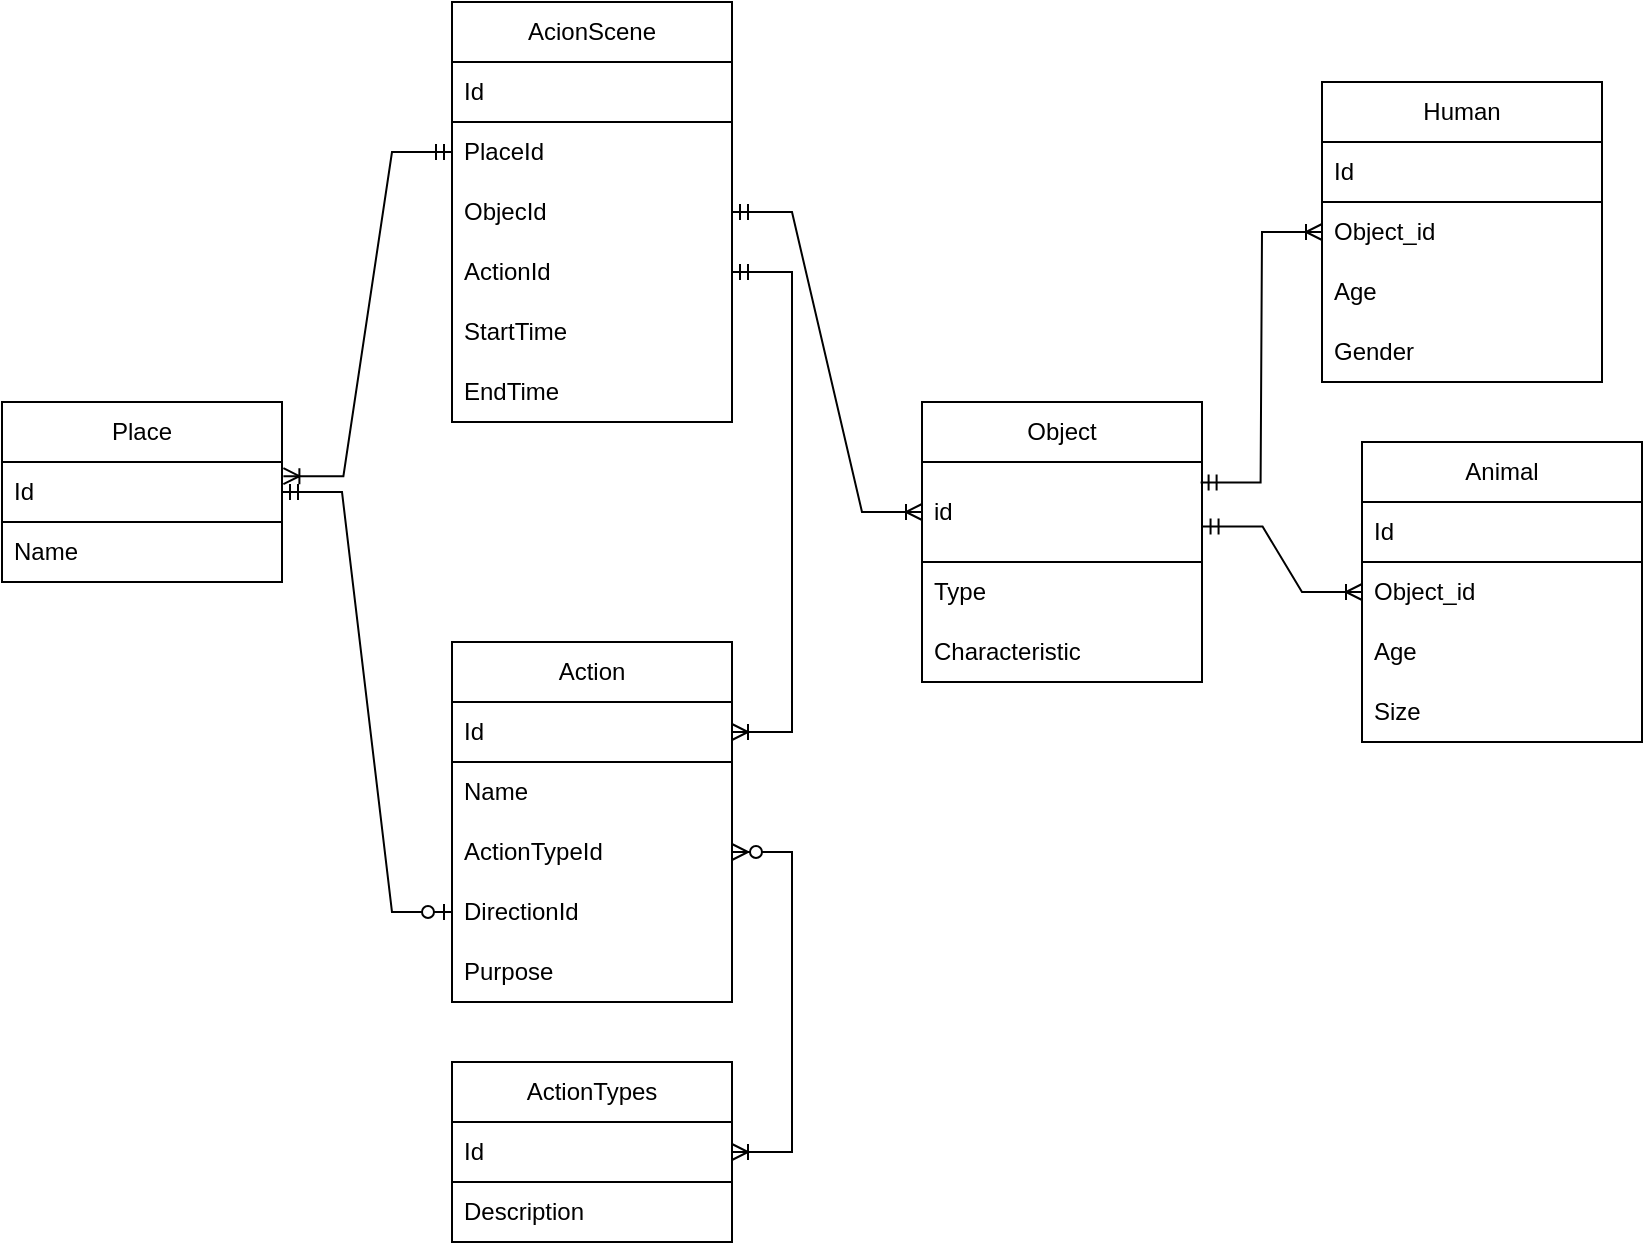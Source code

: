 <mxfile version="26.0.16">
  <diagram id="R2lEEEUBdFMjLlhIrx00" name="Page-1">
    <mxGraphModel dx="1032" dy="1097" grid="1" gridSize="10" guides="1" tooltips="1" connect="1" arrows="1" fold="1" page="1" pageScale="1" pageWidth="850" pageHeight="1100" math="0" shadow="0" extFonts="Permanent Marker^https://fonts.googleapis.com/css?family=Permanent+Marker">
      <root>
        <mxCell id="0" />
        <mxCell id="1" parent="0" />
        <mxCell id="vsuzV1kEayE2qYWUexti-72" value="AcionScene" style="swimlane;fontStyle=0;childLayout=stackLayout;horizontal=1;startSize=30;horizontalStack=0;resizeParent=1;resizeParentMax=0;resizeLast=0;collapsible=1;marginBottom=0;whiteSpace=wrap;html=1;" parent="1" vertex="1">
          <mxGeometry x="355" y="120" width="140" height="210" as="geometry">
            <mxRectangle x="340" y="280" width="60" height="30" as="alternateBounds" />
          </mxGeometry>
        </mxCell>
        <mxCell id="vsuzV1kEayE2qYWUexti-73" value="Id" style="text;strokeColor=default;fillColor=none;align=left;verticalAlign=middle;spacingLeft=4;spacingRight=4;overflow=hidden;points=[[0,0.5],[1,0.5]];portConstraint=eastwest;rotatable=0;whiteSpace=wrap;html=1;" parent="vsuzV1kEayE2qYWUexti-72" vertex="1">
          <mxGeometry y="30" width="140" height="30" as="geometry" />
        </mxCell>
        <mxCell id="vsuzV1kEayE2qYWUexti-74" value="PlaceId" style="text;strokeColor=none;fillColor=none;align=left;verticalAlign=middle;spacingLeft=4;spacingRight=4;overflow=hidden;points=[[0,0.5],[1,0.5]];portConstraint=eastwest;rotatable=0;whiteSpace=wrap;html=1;" parent="vsuzV1kEayE2qYWUexti-72" vertex="1">
          <mxGeometry y="60" width="140" height="30" as="geometry" />
        </mxCell>
        <mxCell id="vsuzV1kEayE2qYWUexti-104" value="ObjecId" style="text;strokeColor=none;fillColor=none;align=left;verticalAlign=middle;spacingLeft=4;spacingRight=4;overflow=hidden;points=[[0,0.5],[1,0.5]];portConstraint=eastwest;rotatable=0;whiteSpace=wrap;html=1;" parent="vsuzV1kEayE2qYWUexti-72" vertex="1">
          <mxGeometry y="90" width="140" height="30" as="geometry" />
        </mxCell>
        <mxCell id="vsuzV1kEayE2qYWUexti-105" value="ActionId" style="text;strokeColor=none;fillColor=none;align=left;verticalAlign=middle;spacingLeft=4;spacingRight=4;overflow=hidden;points=[[0,0.5],[1,0.5]];portConstraint=eastwest;rotatable=0;whiteSpace=wrap;html=1;" parent="vsuzV1kEayE2qYWUexti-72" vertex="1">
          <mxGeometry y="120" width="140" height="30" as="geometry" />
        </mxCell>
        <mxCell id="vsuzV1kEayE2qYWUexti-106" value="StartTime" style="text;strokeColor=none;fillColor=none;align=left;verticalAlign=middle;spacingLeft=4;spacingRight=4;overflow=hidden;points=[[0,0.5],[1,0.5]];portConstraint=eastwest;rotatable=0;whiteSpace=wrap;html=1;" parent="vsuzV1kEayE2qYWUexti-72" vertex="1">
          <mxGeometry y="150" width="140" height="30" as="geometry" />
        </mxCell>
        <mxCell id="vsuzV1kEayE2qYWUexti-75" value="EndTime" style="text;strokeColor=none;fillColor=none;align=left;verticalAlign=middle;spacingLeft=4;spacingRight=4;overflow=hidden;points=[[0,0.5],[1,0.5]];portConstraint=eastwest;rotatable=0;whiteSpace=wrap;html=1;" parent="vsuzV1kEayE2qYWUexti-72" vertex="1">
          <mxGeometry y="180" width="140" height="30" as="geometry" />
        </mxCell>
        <mxCell id="vsuzV1kEayE2qYWUexti-76" value="Human" style="swimlane;fontStyle=0;childLayout=stackLayout;horizontal=1;startSize=30;horizontalStack=0;resizeParent=1;resizeParentMax=0;resizeLast=0;collapsible=1;marginBottom=0;whiteSpace=wrap;html=1;" parent="1" vertex="1">
          <mxGeometry x="790" y="160" width="140" height="150" as="geometry" />
        </mxCell>
        <mxCell id="vsuzV1kEayE2qYWUexti-77" value="Id" style="text;strokeColor=default;fillColor=none;align=left;verticalAlign=middle;spacingLeft=4;spacingRight=4;overflow=hidden;points=[[0,0.5],[1,0.5]];portConstraint=eastwest;rotatable=0;whiteSpace=wrap;html=1;" parent="vsuzV1kEayE2qYWUexti-76" vertex="1">
          <mxGeometry y="30" width="140" height="30" as="geometry" />
        </mxCell>
        <mxCell id="vsuzV1kEayE2qYWUexti-78" value="Object_id" style="text;strokeColor=none;fillColor=none;align=left;verticalAlign=middle;spacingLeft=4;spacingRight=4;overflow=hidden;points=[[0,0.5],[1,0.5]];portConstraint=eastwest;rotatable=0;whiteSpace=wrap;html=1;" parent="vsuzV1kEayE2qYWUexti-76" vertex="1">
          <mxGeometry y="60" width="140" height="30" as="geometry" />
        </mxCell>
        <mxCell id="vsuzV1kEayE2qYWUexti-129" value="Age&amp;nbsp;" style="text;strokeColor=none;fillColor=none;align=left;verticalAlign=middle;spacingLeft=4;spacingRight=4;overflow=hidden;points=[[0,0.5],[1,0.5]];portConstraint=eastwest;rotatable=0;whiteSpace=wrap;html=1;" parent="vsuzV1kEayE2qYWUexti-76" vertex="1">
          <mxGeometry y="90" width="140" height="30" as="geometry" />
        </mxCell>
        <mxCell id="vsuzV1kEayE2qYWUexti-79" value="Gender" style="text;strokeColor=none;fillColor=none;align=left;verticalAlign=middle;spacingLeft=4;spacingRight=4;overflow=hidden;points=[[0,0.5],[1,0.5]];portConstraint=eastwest;rotatable=0;whiteSpace=wrap;html=1;" parent="vsuzV1kEayE2qYWUexti-76" vertex="1">
          <mxGeometry y="120" width="140" height="30" as="geometry" />
        </mxCell>
        <mxCell id="vsuzV1kEayE2qYWUexti-80" value="ActionTypes" style="swimlane;fontStyle=0;childLayout=stackLayout;horizontal=1;startSize=30;horizontalStack=0;resizeParent=1;resizeParentMax=0;resizeLast=0;collapsible=1;marginBottom=0;whiteSpace=wrap;html=1;" parent="1" vertex="1">
          <mxGeometry x="355" y="650" width="140" height="90" as="geometry" />
        </mxCell>
        <mxCell id="vsuzV1kEayE2qYWUexti-81" value="Id" style="text;strokeColor=default;fillColor=none;align=left;verticalAlign=middle;spacingLeft=4;spacingRight=4;overflow=hidden;points=[[0,0.5],[1,0.5]];portConstraint=eastwest;rotatable=0;whiteSpace=wrap;html=1;" parent="vsuzV1kEayE2qYWUexti-80" vertex="1">
          <mxGeometry y="30" width="140" height="30" as="geometry" />
        </mxCell>
        <mxCell id="vsuzV1kEayE2qYWUexti-83" value="Description" style="text;strokeColor=none;fillColor=none;align=left;verticalAlign=middle;spacingLeft=4;spacingRight=4;overflow=hidden;points=[[0,0.5],[1,0.5]];portConstraint=eastwest;rotatable=0;whiteSpace=wrap;html=1;" parent="vsuzV1kEayE2qYWUexti-80" vertex="1">
          <mxGeometry y="60" width="140" height="30" as="geometry" />
        </mxCell>
        <mxCell id="vsuzV1kEayE2qYWUexti-84" value="Action" style="swimlane;fontStyle=0;childLayout=stackLayout;horizontal=1;startSize=30;horizontalStack=0;resizeParent=1;resizeParentMax=0;resizeLast=0;collapsible=1;marginBottom=0;whiteSpace=wrap;html=1;" parent="1" vertex="1">
          <mxGeometry x="355" y="440" width="140" height="180" as="geometry" />
        </mxCell>
        <mxCell id="vsuzV1kEayE2qYWUexti-85" value="Id" style="text;strokeColor=default;fillColor=none;align=left;verticalAlign=middle;spacingLeft=4;spacingRight=4;overflow=hidden;points=[[0,0.5],[1,0.5]];portConstraint=eastwest;rotatable=0;whiteSpace=wrap;html=1;" parent="vsuzV1kEayE2qYWUexti-84" vertex="1">
          <mxGeometry y="30" width="140" height="30" as="geometry" />
        </mxCell>
        <mxCell id="vsuzV1kEayE2qYWUexti-86" value="Name" style="text;strokeColor=none;fillColor=none;align=left;verticalAlign=middle;spacingLeft=4;spacingRight=4;overflow=hidden;points=[[0,0.5],[1,0.5]];portConstraint=eastwest;rotatable=0;whiteSpace=wrap;html=1;" parent="vsuzV1kEayE2qYWUexti-84" vertex="1">
          <mxGeometry y="60" width="140" height="30" as="geometry" />
        </mxCell>
        <mxCell id="vsuzV1kEayE2qYWUexti-119" value="ActionTypeId" style="text;strokeColor=none;fillColor=none;align=left;verticalAlign=middle;spacingLeft=4;spacingRight=4;overflow=hidden;points=[[0,0.5],[1,0.5]];portConstraint=eastwest;rotatable=0;whiteSpace=wrap;html=1;" parent="vsuzV1kEayE2qYWUexti-84" vertex="1">
          <mxGeometry y="90" width="140" height="30" as="geometry" />
        </mxCell>
        <mxCell id="vsuzV1kEayE2qYWUexti-87" value="DirectionId" style="text;strokeColor=none;fillColor=none;align=left;verticalAlign=middle;spacingLeft=4;spacingRight=4;overflow=hidden;points=[[0,0.5],[1,0.5]];portConstraint=eastwest;rotatable=0;whiteSpace=wrap;html=1;" parent="vsuzV1kEayE2qYWUexti-84" vertex="1">
          <mxGeometry y="120" width="140" height="30" as="geometry" />
        </mxCell>
        <mxCell id="vsuzV1kEayE2qYWUexti-117" value="Purpose" style="text;strokeColor=none;fillColor=none;align=left;verticalAlign=middle;spacingLeft=4;spacingRight=4;overflow=hidden;points=[[0,0.5],[1,0.5]];portConstraint=eastwest;rotatable=0;whiteSpace=wrap;html=1;" parent="vsuzV1kEayE2qYWUexti-84" vertex="1">
          <mxGeometry y="150" width="140" height="30" as="geometry" />
        </mxCell>
        <mxCell id="vsuzV1kEayE2qYWUexti-88" value="Place" style="swimlane;fontStyle=0;childLayout=stackLayout;horizontal=1;startSize=30;horizontalStack=0;resizeParent=1;resizeParentMax=0;resizeLast=0;collapsible=1;marginBottom=0;whiteSpace=wrap;html=1;" parent="1" vertex="1">
          <mxGeometry x="130" y="320" width="140" height="90" as="geometry" />
        </mxCell>
        <mxCell id="vsuzV1kEayE2qYWUexti-89" value="Id" style="text;strokeColor=default;fillColor=none;align=left;verticalAlign=middle;spacingLeft=4;spacingRight=4;overflow=hidden;points=[[0,0.5],[1,0.5]];portConstraint=eastwest;rotatable=0;whiteSpace=wrap;html=1;" parent="vsuzV1kEayE2qYWUexti-88" vertex="1">
          <mxGeometry y="30" width="140" height="30" as="geometry" />
        </mxCell>
        <mxCell id="vsuzV1kEayE2qYWUexti-90" value="Name" style="text;strokeColor=none;fillColor=none;align=left;verticalAlign=middle;spacingLeft=4;spacingRight=4;overflow=hidden;points=[[0,0.5],[1,0.5]];portConstraint=eastwest;rotatable=0;whiteSpace=wrap;html=1;" parent="vsuzV1kEayE2qYWUexti-88" vertex="1">
          <mxGeometry y="60" width="140" height="30" as="geometry" />
        </mxCell>
        <mxCell id="vsuzV1kEayE2qYWUexti-92" value="Object" style="swimlane;fontStyle=0;childLayout=stackLayout;horizontal=1;startSize=30;horizontalStack=0;resizeParent=1;resizeParentMax=0;resizeLast=0;collapsible=1;marginBottom=0;whiteSpace=wrap;html=1;" parent="1" vertex="1">
          <mxGeometry x="590" y="320" width="140" height="140" as="geometry" />
        </mxCell>
        <mxCell id="vsuzV1kEayE2qYWUexti-93" value="id" style="text;strokeColor=default;fillColor=none;align=left;verticalAlign=middle;spacingLeft=4;spacingRight=4;overflow=hidden;points=[[0,0.5],[1,0.5]];portConstraint=eastwest;rotatable=0;whiteSpace=wrap;html=1;" parent="vsuzV1kEayE2qYWUexti-92" vertex="1">
          <mxGeometry y="30" width="140" height="50" as="geometry" />
        </mxCell>
        <mxCell id="vsuzV1kEayE2qYWUexti-94" value="Type" style="text;strokeColor=none;fillColor=none;align=left;verticalAlign=middle;spacingLeft=4;spacingRight=4;overflow=hidden;points=[[0,0.5],[1,0.5]];portConstraint=eastwest;rotatable=0;whiteSpace=wrap;html=1;" parent="vsuzV1kEayE2qYWUexti-92" vertex="1">
          <mxGeometry y="80" width="140" height="30" as="geometry" />
        </mxCell>
        <mxCell id="vsuzV1kEayE2qYWUexti-95" value="Сharacteristic" style="text;strokeColor=none;fillColor=none;align=left;verticalAlign=middle;spacingLeft=4;spacingRight=4;overflow=hidden;points=[[0,0.5],[1,0.5]];portConstraint=eastwest;rotatable=0;whiteSpace=wrap;html=1;" parent="vsuzV1kEayE2qYWUexti-92" vertex="1">
          <mxGeometry y="110" width="140" height="30" as="geometry" />
        </mxCell>
        <mxCell id="vsuzV1kEayE2qYWUexti-100" value="Animal" style="swimlane;fontStyle=0;childLayout=stackLayout;horizontal=1;startSize=30;horizontalStack=0;resizeParent=1;resizeParentMax=0;resizeLast=0;collapsible=1;marginBottom=0;whiteSpace=wrap;html=1;" parent="1" vertex="1">
          <mxGeometry x="810" y="340" width="140" height="150" as="geometry" />
        </mxCell>
        <mxCell id="vsuzV1kEayE2qYWUexti-101" value="Id" style="text;strokeColor=default;fillColor=none;align=left;verticalAlign=middle;spacingLeft=4;spacingRight=4;overflow=hidden;points=[[0,0.5],[1,0.5]];portConstraint=eastwest;rotatable=0;whiteSpace=wrap;html=1;" parent="vsuzV1kEayE2qYWUexti-100" vertex="1">
          <mxGeometry y="30" width="140" height="30" as="geometry" />
        </mxCell>
        <mxCell id="vsuzV1kEayE2qYWUexti-131" value="Object_id" style="text;strokeColor=none;fillColor=none;align=left;verticalAlign=middle;spacingLeft=4;spacingRight=4;overflow=hidden;points=[[0,0.5],[1,0.5]];portConstraint=eastwest;rotatable=0;whiteSpace=wrap;html=1;" parent="vsuzV1kEayE2qYWUexti-100" vertex="1">
          <mxGeometry y="60" width="140" height="30" as="geometry" />
        </mxCell>
        <mxCell id="vsuzV1kEayE2qYWUexti-102" value="Age" style="text;strokeColor=none;fillColor=none;align=left;verticalAlign=middle;spacingLeft=4;spacingRight=4;overflow=hidden;points=[[0,0.5],[1,0.5]];portConstraint=eastwest;rotatable=0;whiteSpace=wrap;html=1;" parent="vsuzV1kEayE2qYWUexti-100" vertex="1">
          <mxGeometry y="90" width="140" height="30" as="geometry" />
        </mxCell>
        <mxCell id="vsuzV1kEayE2qYWUexti-103" value="Size" style="text;strokeColor=none;fillColor=none;align=left;verticalAlign=middle;spacingLeft=4;spacingRight=4;overflow=hidden;points=[[0,0.5],[1,0.5]];portConstraint=eastwest;rotatable=0;whiteSpace=wrap;html=1;" parent="vsuzV1kEayE2qYWUexti-100" vertex="1">
          <mxGeometry y="120" width="140" height="30" as="geometry" />
        </mxCell>
        <mxCell id="vsuzV1kEayE2qYWUexti-113" value="" style="edgeStyle=entityRelationEdgeStyle;fontSize=12;html=1;endArrow=ERoneToMany;startArrow=ERmandOne;rounded=0;exitX=0;exitY=0.5;exitDx=0;exitDy=0;entryX=1.005;entryY=0.236;entryDx=0;entryDy=0;entryPerimeter=0;" parent="1" source="vsuzV1kEayE2qYWUexti-74" target="vsuzV1kEayE2qYWUexti-89" edge="1">
          <mxGeometry width="100" height="100" relative="1" as="geometry">
            <mxPoint x="490" y="380" as="sourcePoint" />
            <mxPoint x="200" y="150" as="targetPoint" />
            <Array as="points">
              <mxPoint x="510" y="350" />
              <mxPoint x="490" y="290" />
              <mxPoint x="550" y="230" />
            </Array>
          </mxGeometry>
        </mxCell>
        <mxCell id="vsuzV1kEayE2qYWUexti-116" value="" style="edgeStyle=entityRelationEdgeStyle;fontSize=12;html=1;endArrow=ERoneToMany;startArrow=ERmandOne;rounded=0;exitX=1;exitY=0.5;exitDx=0;exitDy=0;entryX=0;entryY=0.5;entryDx=0;entryDy=0;" parent="1" source="vsuzV1kEayE2qYWUexti-104" target="vsuzV1kEayE2qYWUexti-93" edge="1">
          <mxGeometry width="100" height="100" relative="1" as="geometry">
            <mxPoint x="697.5" y="420" as="sourcePoint" />
            <mxPoint x="550" y="431" as="targetPoint" />
            <Array as="points">
              <mxPoint x="852.5" y="575" />
              <mxPoint x="832.5" y="515" />
              <mxPoint x="892.5" y="455" />
            </Array>
          </mxGeometry>
        </mxCell>
        <mxCell id="vsuzV1kEayE2qYWUexti-120" value="" style="edgeStyle=entityRelationEdgeStyle;fontSize=12;html=1;endArrow=ERoneToMany;startArrow=ERmandOne;rounded=0;exitX=1;exitY=0.5;exitDx=0;exitDy=0;entryX=1;entryY=0.5;entryDx=0;entryDy=0;" parent="1" source="vsuzV1kEayE2qYWUexti-105" target="vsuzV1kEayE2qYWUexti-85" edge="1">
          <mxGeometry width="100" height="100" relative="1" as="geometry">
            <mxPoint x="595.94" y="310" as="sourcePoint" />
            <mxPoint x="620" y="490" as="targetPoint" />
            <Array as="points">
              <mxPoint x="948.44" y="635" />
              <mxPoint x="928.44" y="575" />
              <mxPoint x="988.44" y="515" />
              <mxPoint x="580.94" y="455" />
              <mxPoint x="630.94" y="455" />
            </Array>
          </mxGeometry>
        </mxCell>
        <mxCell id="vsuzV1kEayE2qYWUexti-125" value="" style="edgeStyle=entityRelationEdgeStyle;fontSize=12;html=1;endArrow=ERzeroToOne;startArrow=ERmandOne;rounded=0;entryX=0;entryY=0.5;entryDx=0;entryDy=0;curved=0;strokeColor=default;flowAnimation=0;shadow=0;exitX=1;exitY=0.5;exitDx=0;exitDy=0;" parent="1" source="vsuzV1kEayE2qYWUexti-89" target="vsuzV1kEayE2qYWUexti-87" edge="1">
          <mxGeometry width="100" height="100" relative="1" as="geometry">
            <mxPoint x="290" y="550" as="sourcePoint" />
            <mxPoint x="70" y="165" as="targetPoint" />
            <Array as="points">
              <mxPoint x="130" y="390" />
              <mxPoint x="170" y="400" />
              <mxPoint x="60" y="200" />
            </Array>
          </mxGeometry>
        </mxCell>
        <mxCell id="vsuzV1kEayE2qYWUexti-128" value="" style="edgeStyle=entityRelationEdgeStyle;fontSize=12;html=1;endArrow=ERoneToMany;startArrow=ERzeroToMany;rounded=0;exitX=1;exitY=0.5;exitDx=0;exitDy=0;entryX=1;entryY=0.5;entryDx=0;entryDy=0;" parent="1" source="vsuzV1kEayE2qYWUexti-119" target="vsuzV1kEayE2qYWUexti-81" edge="1">
          <mxGeometry width="100" height="100" relative="1" as="geometry">
            <mxPoint x="530" y="690" as="sourcePoint" />
            <mxPoint x="530" y="610" as="targetPoint" />
          </mxGeometry>
        </mxCell>
        <mxCell id="vsuzV1kEayE2qYWUexti-130" value="" style="edgeStyle=entityRelationEdgeStyle;fontSize=12;html=1;endArrow=ERoneToMany;startArrow=ERmandOne;rounded=0;entryX=0;entryY=0.5;entryDx=0;entryDy=0;exitX=0.995;exitY=0.204;exitDx=0;exitDy=0;exitPerimeter=0;" parent="1" source="vsuzV1kEayE2qYWUexti-93" target="vsuzV1kEayE2qYWUexti-78" edge="1">
          <mxGeometry width="100" height="100" relative="1" as="geometry">
            <mxPoint x="520" y="530" as="sourcePoint" />
            <mxPoint x="620" y="430" as="targetPoint" />
          </mxGeometry>
        </mxCell>
        <mxCell id="vsuzV1kEayE2qYWUexti-132" value="" style="edgeStyle=entityRelationEdgeStyle;fontSize=12;html=1;endArrow=ERoneToMany;startArrow=ERmandOne;rounded=0;entryX=0;entryY=0.5;entryDx=0;entryDy=0;exitX=1.002;exitY=0.646;exitDx=0;exitDy=0;exitPerimeter=0;" parent="1" source="vsuzV1kEayE2qYWUexti-93" target="vsuzV1kEayE2qYWUexti-131" edge="1">
          <mxGeometry width="100" height="100" relative="1" as="geometry">
            <mxPoint x="730.16" y="374.93" as="sourcePoint" />
            <mxPoint x="791" y="465" as="targetPoint" />
          </mxGeometry>
        </mxCell>
      </root>
    </mxGraphModel>
  </diagram>
</mxfile>
